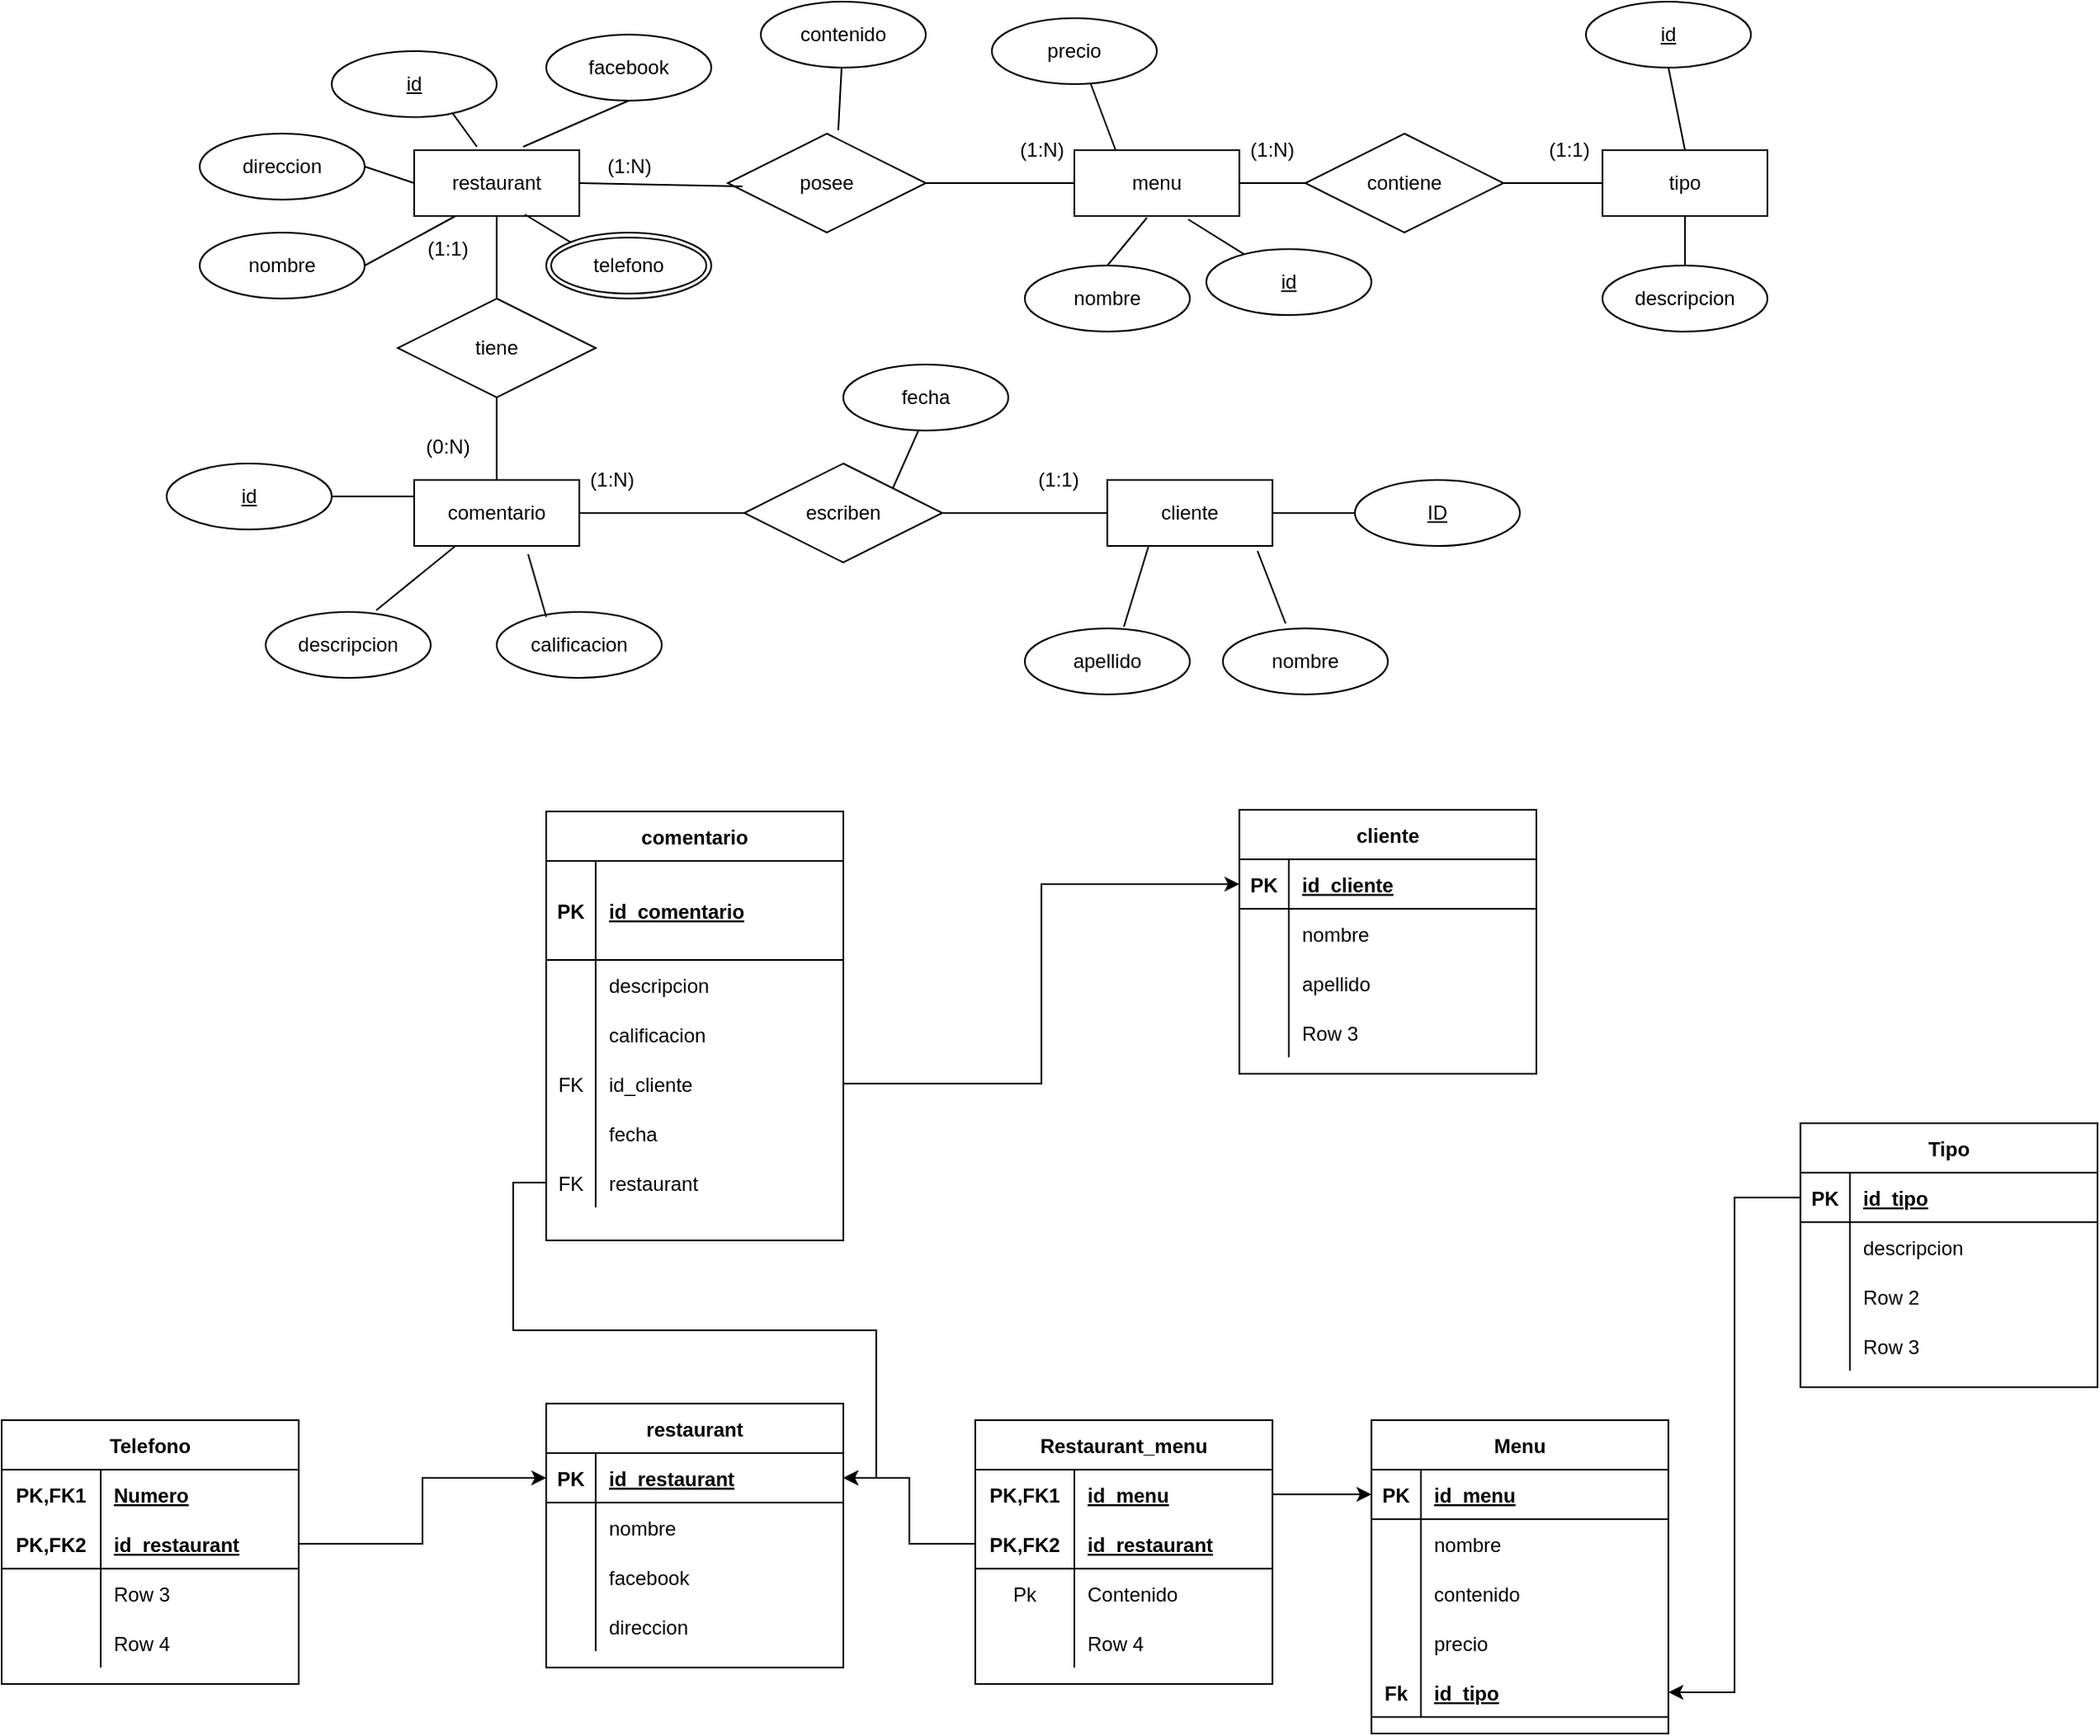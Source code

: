 <mxfile version="13.2.4" type="device"><diagram id="C5RBs43oDa-KdzZeNtuy" name="Page-1"><mxGraphModel dx="1092" dy="494" grid="1" gridSize="10" guides="1" tooltips="1" connect="1" arrows="1" fold="1" page="1" pageScale="1" pageWidth="827" pageHeight="1169" math="0" shadow="0"><root><mxCell id="WIyWlLk6GJQsqaUBKTNV-0"/><mxCell id="WIyWlLk6GJQsqaUBKTNV-1" parent="WIyWlLk6GJQsqaUBKTNV-0"/><mxCell id="v83bMIbq26oDXYPblQgU-22" value="restaurant" style="whiteSpace=wrap;html=1;align=center;" vertex="1" parent="WIyWlLk6GJQsqaUBKTNV-1"><mxGeometry x="260" y="130" width="100" height="40" as="geometry"/></mxCell><mxCell id="v83bMIbq26oDXYPblQgU-24" value="posee" style="shape=rhombus;perimeter=rhombusPerimeter;whiteSpace=wrap;html=1;align=center;" vertex="1" parent="WIyWlLk6GJQsqaUBKTNV-1"><mxGeometry x="450" y="120" width="120" height="60" as="geometry"/></mxCell><mxCell id="v83bMIbq26oDXYPblQgU-25" value="menu" style="whiteSpace=wrap;html=1;align=center;" vertex="1" parent="WIyWlLk6GJQsqaUBKTNV-1"><mxGeometry x="660" y="130" width="100" height="40" as="geometry"/></mxCell><mxCell id="v83bMIbq26oDXYPblQgU-26" value="" style="endArrow=none;html=1;rounded=0;exitX=1;exitY=0.5;exitDx=0;exitDy=0;entryX=0.075;entryY=0.533;entryDx=0;entryDy=0;entryPerimeter=0;" edge="1" parent="WIyWlLk6GJQsqaUBKTNV-1" source="v83bMIbq26oDXYPblQgU-22" target="v83bMIbq26oDXYPblQgU-24"><mxGeometry relative="1" as="geometry"><mxPoint x="330" y="260" as="sourcePoint"/><mxPoint x="490" y="260" as="targetPoint"/></mxGeometry></mxCell><mxCell id="v83bMIbq26oDXYPblQgU-27" value="" style="endArrow=none;html=1;entryX=0.5;entryY=1;entryDx=0;entryDy=0;" edge="1" parent="WIyWlLk6GJQsqaUBKTNV-1" target="v83bMIbq26oDXYPblQgU-22"><mxGeometry width="50" height="50" relative="1" as="geometry"><mxPoint x="310" y="220" as="sourcePoint"/><mxPoint x="440" y="230" as="targetPoint"/></mxGeometry></mxCell><mxCell id="v83bMIbq26oDXYPblQgU-29" value="tiene" style="shape=rhombus;perimeter=rhombusPerimeter;whiteSpace=wrap;html=1;align=center;" vertex="1" parent="WIyWlLk6GJQsqaUBKTNV-1"><mxGeometry x="250" y="220" width="120" height="60" as="geometry"/></mxCell><mxCell id="v83bMIbq26oDXYPblQgU-30" value="" style="endArrow=none;html=1;rounded=0;exitX=0.5;exitY=1;exitDx=0;exitDy=0;" edge="1" parent="WIyWlLk6GJQsqaUBKTNV-1" source="v83bMIbq26oDXYPblQgU-29" target="v83bMIbq26oDXYPblQgU-31"><mxGeometry relative="1" as="geometry"><mxPoint x="450" y="310" as="sourcePoint"/><mxPoint x="310" y="330" as="targetPoint"/></mxGeometry></mxCell><mxCell id="v83bMIbq26oDXYPblQgU-31" value="comentario" style="whiteSpace=wrap;html=1;align=center;" vertex="1" parent="WIyWlLk6GJQsqaUBKTNV-1"><mxGeometry x="260" y="330" width="100" height="40" as="geometry"/></mxCell><mxCell id="v83bMIbq26oDXYPblQgU-32" value="escriben" style="shape=rhombus;perimeter=rhombusPerimeter;whiteSpace=wrap;html=1;align=center;" vertex="1" parent="WIyWlLk6GJQsqaUBKTNV-1"><mxGeometry x="460" y="320" width="120" height="60" as="geometry"/></mxCell><mxCell id="v83bMIbq26oDXYPblQgU-33" value="cliente" style="whiteSpace=wrap;html=1;align=center;" vertex="1" parent="WIyWlLk6GJQsqaUBKTNV-1"><mxGeometry x="680" y="330" width="100" height="40" as="geometry"/></mxCell><mxCell id="v83bMIbq26oDXYPblQgU-34" value="" style="endArrow=none;html=1;rounded=0;exitX=1;exitY=0.5;exitDx=0;exitDy=0;entryX=0;entryY=0.5;entryDx=0;entryDy=0;" edge="1" parent="WIyWlLk6GJQsqaUBKTNV-1" source="v83bMIbq26oDXYPblQgU-31" target="v83bMIbq26oDXYPblQgU-32"><mxGeometry relative="1" as="geometry"><mxPoint x="450" y="310" as="sourcePoint"/><mxPoint x="610" y="310" as="targetPoint"/></mxGeometry></mxCell><mxCell id="v83bMIbq26oDXYPblQgU-35" value="" style="endArrow=none;html=1;rounded=0;entryX=0;entryY=0.5;entryDx=0;entryDy=0;" edge="1" parent="WIyWlLk6GJQsqaUBKTNV-1" source="v83bMIbq26oDXYPblQgU-32" target="v83bMIbq26oDXYPblQgU-33"><mxGeometry relative="1" as="geometry"><mxPoint x="450" y="310" as="sourcePoint"/><mxPoint x="610" y="310" as="targetPoint"/></mxGeometry></mxCell><mxCell id="v83bMIbq26oDXYPblQgU-36" value="" style="endArrow=none;html=1;rounded=0;exitX=1;exitY=0.5;exitDx=0;exitDy=0;entryX=0;entryY=0.5;entryDx=0;entryDy=0;" edge="1" parent="WIyWlLk6GJQsqaUBKTNV-1" source="v83bMIbq26oDXYPblQgU-24" target="v83bMIbq26oDXYPblQgU-25"><mxGeometry relative="1" as="geometry"><mxPoint x="450" y="310" as="sourcePoint"/><mxPoint x="610" y="310" as="targetPoint"/></mxGeometry></mxCell><mxCell id="v83bMIbq26oDXYPblQgU-37" value="nombre" style="ellipse;whiteSpace=wrap;html=1;align=center;" vertex="1" parent="WIyWlLk6GJQsqaUBKTNV-1"><mxGeometry x="750" y="420" width="100" height="40" as="geometry"/></mxCell><mxCell id="v83bMIbq26oDXYPblQgU-38" value="apellido" style="ellipse;whiteSpace=wrap;html=1;align=center;" vertex="1" parent="WIyWlLk6GJQsqaUBKTNV-1"><mxGeometry x="630" y="420" width="100" height="40" as="geometry"/></mxCell><mxCell id="v83bMIbq26oDXYPblQgU-39" value="" style="endArrow=none;html=1;rounded=0;entryX=0.25;entryY=1;entryDx=0;entryDy=0;exitX=0.6;exitY=-0.025;exitDx=0;exitDy=0;exitPerimeter=0;" edge="1" parent="WIyWlLk6GJQsqaUBKTNV-1" source="v83bMIbq26oDXYPblQgU-38" target="v83bMIbq26oDXYPblQgU-33"><mxGeometry relative="1" as="geometry"><mxPoint x="450" y="310" as="sourcePoint"/><mxPoint x="610" y="310" as="targetPoint"/></mxGeometry></mxCell><mxCell id="v83bMIbq26oDXYPblQgU-40" value="" style="endArrow=none;html=1;rounded=0;entryX=0.38;entryY=-0.075;entryDx=0;entryDy=0;entryPerimeter=0;exitX=0.91;exitY=1.075;exitDx=0;exitDy=0;exitPerimeter=0;" edge="1" parent="WIyWlLk6GJQsqaUBKTNV-1" source="v83bMIbq26oDXYPblQgU-33" target="v83bMIbq26oDXYPblQgU-37"><mxGeometry relative="1" as="geometry"><mxPoint x="450" y="310" as="sourcePoint"/><mxPoint x="610" y="310" as="targetPoint"/></mxGeometry></mxCell><mxCell id="v83bMIbq26oDXYPblQgU-41" value="descripcion" style="ellipse;whiteSpace=wrap;html=1;align=center;" vertex="1" parent="WIyWlLk6GJQsqaUBKTNV-1"><mxGeometry x="170" y="410" width="100" height="40" as="geometry"/></mxCell><mxCell id="v83bMIbq26oDXYPblQgU-42" value="calificacion" style="ellipse;whiteSpace=wrap;html=1;align=center;" vertex="1" parent="WIyWlLk6GJQsqaUBKTNV-1"><mxGeometry x="310" y="410" width="100" height="40" as="geometry"/></mxCell><mxCell id="v83bMIbq26oDXYPblQgU-43" value="" style="endArrow=none;html=1;rounded=0;exitX=0.67;exitY=-0.025;exitDx=0;exitDy=0;exitPerimeter=0;entryX=0.25;entryY=1;entryDx=0;entryDy=0;" edge="1" parent="WIyWlLk6GJQsqaUBKTNV-1" source="v83bMIbq26oDXYPblQgU-41" target="v83bMIbq26oDXYPblQgU-31"><mxGeometry relative="1" as="geometry"><mxPoint x="450" y="310" as="sourcePoint"/><mxPoint x="610" y="310" as="targetPoint"/></mxGeometry></mxCell><mxCell id="v83bMIbq26oDXYPblQgU-44" value="" style="endArrow=none;html=1;rounded=0;exitX=1;exitY=0;exitDx=0;exitDy=0;" edge="1" parent="WIyWlLk6GJQsqaUBKTNV-1" source="v83bMIbq26oDXYPblQgU-32"><mxGeometry relative="1" as="geometry"><mxPoint x="450" y="310" as="sourcePoint"/><mxPoint x="570" y="290" as="targetPoint"/></mxGeometry></mxCell><mxCell id="v83bMIbq26oDXYPblQgU-46" value="fecha" style="ellipse;whiteSpace=wrap;html=1;align=center;" vertex="1" parent="WIyWlLk6GJQsqaUBKTNV-1"><mxGeometry x="520" y="260" width="100" height="40" as="geometry"/></mxCell><mxCell id="v83bMIbq26oDXYPblQgU-47" value="" style="endArrow=none;html=1;rounded=0;entryX=0.3;entryY=0.075;entryDx=0;entryDy=0;entryPerimeter=0;" edge="1" parent="WIyWlLk6GJQsqaUBKTNV-1" target="v83bMIbq26oDXYPblQgU-42"><mxGeometry relative="1" as="geometry"><mxPoint x="329" y="375" as="sourcePoint"/><mxPoint x="610" y="310" as="targetPoint"/></mxGeometry></mxCell><mxCell id="v83bMIbq26oDXYPblQgU-48" value="" style="endArrow=none;html=1;rounded=0;" edge="1" parent="WIyWlLk6GJQsqaUBKTNV-1" target="v83bMIbq26oDXYPblQgU-49"><mxGeometry relative="1" as="geometry"><mxPoint x="200" y="140" as="sourcePoint"/><mxPoint x="260" y="150" as="targetPoint"/></mxGeometry></mxCell><mxCell id="v83bMIbq26oDXYPblQgU-49" value="direccion" style="ellipse;whiteSpace=wrap;html=1;align=center;" vertex="1" parent="WIyWlLk6GJQsqaUBKTNV-1"><mxGeometry x="130" y="120" width="100" height="40" as="geometry"/></mxCell><mxCell id="v83bMIbq26oDXYPblQgU-50" value="nombre" style="ellipse;whiteSpace=wrap;html=1;align=center;" vertex="1" parent="WIyWlLk6GJQsqaUBKTNV-1"><mxGeometry x="130" y="180" width="100" height="40" as="geometry"/></mxCell><mxCell id="v83bMIbq26oDXYPblQgU-51" value="facebook" style="ellipse;whiteSpace=wrap;html=1;align=center;" vertex="1" parent="WIyWlLk6GJQsqaUBKTNV-1"><mxGeometry x="340" y="60" width="100" height="40" as="geometry"/></mxCell><mxCell id="v83bMIbq26oDXYPblQgU-52" value="" style="endArrow=none;html=1;rounded=0;exitX=1;exitY=0.5;exitDx=0;exitDy=0;" edge="1" parent="WIyWlLk6GJQsqaUBKTNV-1" source="v83bMIbq26oDXYPblQgU-49"><mxGeometry relative="1" as="geometry"><mxPoint x="450" y="310" as="sourcePoint"/><mxPoint x="260" y="150" as="targetPoint"/></mxGeometry></mxCell><mxCell id="v83bMIbq26oDXYPblQgU-53" value="" style="endArrow=none;html=1;exitX=1;exitY=0.5;exitDx=0;exitDy=0;entryX=0.25;entryY=1;entryDx=0;entryDy=0;" edge="1" parent="WIyWlLk6GJQsqaUBKTNV-1" source="v83bMIbq26oDXYPblQgU-50" target="v83bMIbq26oDXYPblQgU-22"><mxGeometry width="50" height="50" relative="1" as="geometry"><mxPoint x="500" y="340" as="sourcePoint"/><mxPoint x="550" y="290" as="targetPoint"/></mxGeometry></mxCell><mxCell id="v83bMIbq26oDXYPblQgU-54" value="" style="endArrow=none;html=1;rounded=0;exitX=0.5;exitY=1;exitDx=0;exitDy=0;entryX=0.66;entryY=-0.05;entryDx=0;entryDy=0;entryPerimeter=0;" edge="1" parent="WIyWlLk6GJQsqaUBKTNV-1" source="v83bMIbq26oDXYPblQgU-51" target="v83bMIbq26oDXYPblQgU-22"><mxGeometry relative="1" as="geometry"><mxPoint x="450" y="310" as="sourcePoint"/><mxPoint x="610" y="310" as="targetPoint"/></mxGeometry></mxCell><mxCell id="v83bMIbq26oDXYPblQgU-55" value="id" style="ellipse;whiteSpace=wrap;html=1;align=center;fontStyle=4;" vertex="1" parent="WIyWlLk6GJQsqaUBKTNV-1"><mxGeometry x="210" y="70" width="100" height="40" as="geometry"/></mxCell><mxCell id="v83bMIbq26oDXYPblQgU-56" value="" style="endArrow=none;html=1;rounded=0;exitX=0.73;exitY=0.933;exitDx=0;exitDy=0;exitPerimeter=0;entryX=0.38;entryY=-0.05;entryDx=0;entryDy=0;entryPerimeter=0;" edge="1" parent="WIyWlLk6GJQsqaUBKTNV-1" source="v83bMIbq26oDXYPblQgU-55" target="v83bMIbq26oDXYPblQgU-22"><mxGeometry relative="1" as="geometry"><mxPoint x="620" y="260" as="sourcePoint"/><mxPoint x="780" y="260" as="targetPoint"/></mxGeometry></mxCell><mxCell id="v83bMIbq26oDXYPblQgU-57" value="telefono" style="ellipse;shape=doubleEllipse;margin=3;whiteSpace=wrap;html=1;align=center;" vertex="1" parent="WIyWlLk6GJQsqaUBKTNV-1"><mxGeometry x="340" y="180" width="100" height="40" as="geometry"/></mxCell><mxCell id="v83bMIbq26oDXYPblQgU-58" value="" style="endArrow=none;html=1;rounded=0;exitX=0.67;exitY=0.975;exitDx=0;exitDy=0;exitPerimeter=0;entryX=0;entryY=0;entryDx=0;entryDy=0;" edge="1" parent="WIyWlLk6GJQsqaUBKTNV-1" source="v83bMIbq26oDXYPblQgU-22" target="v83bMIbq26oDXYPblQgU-57"><mxGeometry relative="1" as="geometry"><mxPoint x="620" y="260" as="sourcePoint"/><mxPoint x="780" y="260" as="targetPoint"/></mxGeometry></mxCell><mxCell id="v83bMIbq26oDXYPblQgU-59" value="" style="endArrow=none;html=1;entryX=0.44;entryY=1.025;entryDx=0;entryDy=0;entryPerimeter=0;" edge="1" parent="WIyWlLk6GJQsqaUBKTNV-1" target="v83bMIbq26oDXYPblQgU-25"><mxGeometry width="50" height="50" relative="1" as="geometry"><mxPoint x="680" y="200" as="sourcePoint"/><mxPoint x="730" y="240" as="targetPoint"/></mxGeometry></mxCell><mxCell id="v83bMIbq26oDXYPblQgU-60" value="tipo" style="whiteSpace=wrap;html=1;align=center;" vertex="1" parent="WIyWlLk6GJQsqaUBKTNV-1"><mxGeometry x="980" y="130" width="100" height="40" as="geometry"/></mxCell><mxCell id="v83bMIbq26oDXYPblQgU-61" value="" style="endArrow=none;html=1;rounded=0;exitX=1;exitY=0.5;exitDx=0;exitDy=0;" edge="1" parent="WIyWlLk6GJQsqaUBKTNV-1" source="v83bMIbq26oDXYPblQgU-25" target="v83bMIbq26oDXYPblQgU-62"><mxGeometry relative="1" as="geometry"><mxPoint x="590" y="230" as="sourcePoint"/><mxPoint x="830" y="150" as="targetPoint"/></mxGeometry></mxCell><mxCell id="v83bMIbq26oDXYPblQgU-62" value="contiene" style="shape=rhombus;perimeter=rhombusPerimeter;whiteSpace=wrap;html=1;align=center;" vertex="1" parent="WIyWlLk6GJQsqaUBKTNV-1"><mxGeometry x="800" y="120" width="120" height="60" as="geometry"/></mxCell><mxCell id="v83bMIbq26oDXYPblQgU-63" value="" style="endArrow=none;html=1;rounded=0;exitX=1;exitY=0.5;exitDx=0;exitDy=0;entryX=0;entryY=0.5;entryDx=0;entryDy=0;" edge="1" parent="WIyWlLk6GJQsqaUBKTNV-1" source="v83bMIbq26oDXYPblQgU-62" target="v83bMIbq26oDXYPblQgU-60"><mxGeometry relative="1" as="geometry"><mxPoint x="590" y="230" as="sourcePoint"/><mxPoint x="750" y="230" as="targetPoint"/></mxGeometry></mxCell><mxCell id="v83bMIbq26oDXYPblQgU-64" value="nombre" style="ellipse;whiteSpace=wrap;html=1;align=center;" vertex="1" parent="WIyWlLk6GJQsqaUBKTNV-1"><mxGeometry x="630" y="200" width="100" height="40" as="geometry"/></mxCell><mxCell id="v83bMIbq26oDXYPblQgU-65" value="" style="endArrow=none;html=1;rounded=0;entryX=0.25;entryY=0;entryDx=0;entryDy=0;" edge="1" parent="WIyWlLk6GJQsqaUBKTNV-1" target="v83bMIbq26oDXYPblQgU-25"><mxGeometry relative="1" as="geometry"><mxPoint x="670" y="90" as="sourcePoint"/><mxPoint x="750" y="230" as="targetPoint"/></mxGeometry></mxCell><mxCell id="v83bMIbq26oDXYPblQgU-66" value="precio" style="ellipse;whiteSpace=wrap;html=1;align=center;" vertex="1" parent="WIyWlLk6GJQsqaUBKTNV-1"><mxGeometry x="610" y="50" width="100" height="40" as="geometry"/></mxCell><mxCell id="v83bMIbq26oDXYPblQgU-67" value="" style="endArrow=none;html=1;rounded=0;exitX=0.69;exitY=1.05;exitDx=0;exitDy=0;exitPerimeter=0;" edge="1" parent="WIyWlLk6GJQsqaUBKTNV-1" source="v83bMIbq26oDXYPblQgU-25" target="v83bMIbq26oDXYPblQgU-68"><mxGeometry relative="1" as="geometry"><mxPoint x="590" y="230" as="sourcePoint"/><mxPoint x="770" y="210" as="targetPoint"/></mxGeometry></mxCell><mxCell id="v83bMIbq26oDXYPblQgU-68" value="id" style="ellipse;whiteSpace=wrap;html=1;align=center;fontStyle=4;" vertex="1" parent="WIyWlLk6GJQsqaUBKTNV-1"><mxGeometry x="740" y="190" width="100" height="40" as="geometry"/></mxCell><mxCell id="v83bMIbq26oDXYPblQgU-69" value="descripcion" style="ellipse;whiteSpace=wrap;html=1;align=center;" vertex="1" parent="WIyWlLk6GJQsqaUBKTNV-1"><mxGeometry x="980" y="200" width="100" height="40" as="geometry"/></mxCell><mxCell id="v83bMIbq26oDXYPblQgU-70" value="id" style="ellipse;whiteSpace=wrap;html=1;align=center;fontStyle=4;" vertex="1" parent="WIyWlLk6GJQsqaUBKTNV-1"><mxGeometry x="970" y="40" width="100" height="40" as="geometry"/></mxCell><mxCell id="v83bMIbq26oDXYPblQgU-71" value="" style="endArrow=none;html=1;entryX=0.5;entryY=1;entryDx=0;entryDy=0;exitX=0.5;exitY=0;exitDx=0;exitDy=0;" edge="1" parent="WIyWlLk6GJQsqaUBKTNV-1" source="v83bMIbq26oDXYPblQgU-60" target="v83bMIbq26oDXYPblQgU-70"><mxGeometry width="50" height="50" relative="1" as="geometry"><mxPoint x="640" y="260" as="sourcePoint"/><mxPoint x="690" y="210" as="targetPoint"/></mxGeometry></mxCell><mxCell id="v83bMIbq26oDXYPblQgU-72" value="" style="endArrow=none;html=1;entryX=0.5;entryY=1;entryDx=0;entryDy=0;exitX=0.5;exitY=0;exitDx=0;exitDy=0;" edge="1" parent="WIyWlLk6GJQsqaUBKTNV-1" source="v83bMIbq26oDXYPblQgU-69" target="v83bMIbq26oDXYPblQgU-60"><mxGeometry width="50" height="50" relative="1" as="geometry"><mxPoint x="640" y="260" as="sourcePoint"/><mxPoint x="690" y="210" as="targetPoint"/></mxGeometry></mxCell><mxCell id="v83bMIbq26oDXYPblQgU-73" value="" style="endArrow=none;html=1;rounded=0;exitX=0.558;exitY=-0.033;exitDx=0;exitDy=0;exitPerimeter=0;" edge="1" parent="WIyWlLk6GJQsqaUBKTNV-1" source="v83bMIbq26oDXYPblQgU-24" target="v83bMIbq26oDXYPblQgU-74"><mxGeometry relative="1" as="geometry"><mxPoint x="590" y="230" as="sourcePoint"/><mxPoint x="760" y="80" as="targetPoint"/></mxGeometry></mxCell><mxCell id="v83bMIbq26oDXYPblQgU-74" value="contenido" style="ellipse;whiteSpace=wrap;html=1;align=center;" vertex="1" parent="WIyWlLk6GJQsqaUBKTNV-1"><mxGeometry x="470" y="40" width="100" height="40" as="geometry"/></mxCell><mxCell id="v83bMIbq26oDXYPblQgU-76" value="(1:N)" style="text;html=1;strokeColor=none;fillColor=none;align=center;verticalAlign=middle;whiteSpace=wrap;rounded=0;" vertex="1" parent="WIyWlLk6GJQsqaUBKTNV-1"><mxGeometry x="360" y="320" width="40" height="20" as="geometry"/></mxCell><mxCell id="v83bMIbq26oDXYPblQgU-77" value="(1:1)" style="text;html=1;align=center;verticalAlign=middle;resizable=0;points=[];autosize=1;" vertex="1" parent="WIyWlLk6GJQsqaUBKTNV-1"><mxGeometry x="630" y="320" width="40" height="20" as="geometry"/></mxCell><mxCell id="v83bMIbq26oDXYPblQgU-79" value="(0:N)" style="text;html=1;align=center;verticalAlign=middle;resizable=0;points=[];autosize=1;" vertex="1" parent="WIyWlLk6GJQsqaUBKTNV-1"><mxGeometry x="260" y="300" width="40" height="20" as="geometry"/></mxCell><mxCell id="v83bMIbq26oDXYPblQgU-80" value="(1:1)" style="text;html=1;align=center;verticalAlign=middle;resizable=0;points=[];autosize=1;" vertex="1" parent="WIyWlLk6GJQsqaUBKTNV-1"><mxGeometry x="260" y="180" width="40" height="20" as="geometry"/></mxCell><mxCell id="v83bMIbq26oDXYPblQgU-81" value="(1:N)" style="text;html=1;align=center;verticalAlign=middle;resizable=0;points=[];autosize=1;" vertex="1" parent="WIyWlLk6GJQsqaUBKTNV-1"><mxGeometry x="620" y="120" width="40" height="20" as="geometry"/></mxCell><mxCell id="v83bMIbq26oDXYPblQgU-82" value="(1:N)" style="text;html=1;align=center;verticalAlign=middle;resizable=0;points=[];autosize=1;" vertex="1" parent="WIyWlLk6GJQsqaUBKTNV-1"><mxGeometry x="370" y="130" width="40" height="20" as="geometry"/></mxCell><mxCell id="v83bMIbq26oDXYPblQgU-83" value="(1:1)" style="text;html=1;strokeColor=none;fillColor=none;align=center;verticalAlign=middle;whiteSpace=wrap;rounded=0;" vertex="1" parent="WIyWlLk6GJQsqaUBKTNV-1"><mxGeometry x="940" y="120" width="40" height="20" as="geometry"/></mxCell><mxCell id="v83bMIbq26oDXYPblQgU-84" value="(1:N)" style="text;html=1;strokeColor=none;fillColor=none;align=center;verticalAlign=middle;whiteSpace=wrap;rounded=0;" vertex="1" parent="WIyWlLk6GJQsqaUBKTNV-1"><mxGeometry x="760" y="120" width="40" height="20" as="geometry"/></mxCell><mxCell id="v83bMIbq26oDXYPblQgU-85" value="cliente" style="shape=table;startSize=30;container=1;collapsible=1;childLayout=tableLayout;fixedRows=1;rowLines=0;fontStyle=1;align=center;resizeLast=1;" vertex="1" parent="WIyWlLk6GJQsqaUBKTNV-1"><mxGeometry x="760" y="530" width="180" height="160" as="geometry"/></mxCell><mxCell id="v83bMIbq26oDXYPblQgU-86" value="" style="shape=partialRectangle;collapsible=0;dropTarget=0;pointerEvents=0;fillColor=none;top=0;left=0;bottom=1;right=0;points=[[0,0.5],[1,0.5]];portConstraint=eastwest;" vertex="1" parent="v83bMIbq26oDXYPblQgU-85"><mxGeometry y="30" width="180" height="30" as="geometry"/></mxCell><mxCell id="v83bMIbq26oDXYPblQgU-87" value="PK" style="shape=partialRectangle;connectable=0;fillColor=none;top=0;left=0;bottom=0;right=0;fontStyle=1;overflow=hidden;" vertex="1" parent="v83bMIbq26oDXYPblQgU-86"><mxGeometry width="30" height="30" as="geometry"/></mxCell><mxCell id="v83bMIbq26oDXYPblQgU-88" value="id_cliente" style="shape=partialRectangle;connectable=0;fillColor=none;top=0;left=0;bottom=0;right=0;align=left;spacingLeft=6;fontStyle=5;overflow=hidden;" vertex="1" parent="v83bMIbq26oDXYPblQgU-86"><mxGeometry x="30" width="150" height="30" as="geometry"/></mxCell><mxCell id="v83bMIbq26oDXYPblQgU-89" value="" style="shape=partialRectangle;collapsible=0;dropTarget=0;pointerEvents=0;fillColor=none;top=0;left=0;bottom=0;right=0;points=[[0,0.5],[1,0.5]];portConstraint=eastwest;" vertex="1" parent="v83bMIbq26oDXYPblQgU-85"><mxGeometry y="60" width="180" height="30" as="geometry"/></mxCell><mxCell id="v83bMIbq26oDXYPblQgU-90" value="" style="shape=partialRectangle;connectable=0;fillColor=none;top=0;left=0;bottom=0;right=0;editable=1;overflow=hidden;" vertex="1" parent="v83bMIbq26oDXYPblQgU-89"><mxGeometry width="30" height="30" as="geometry"/></mxCell><mxCell id="v83bMIbq26oDXYPblQgU-91" value="nombre" style="shape=partialRectangle;connectable=0;fillColor=none;top=0;left=0;bottom=0;right=0;align=left;spacingLeft=6;overflow=hidden;" vertex="1" parent="v83bMIbq26oDXYPblQgU-89"><mxGeometry x="30" width="150" height="30" as="geometry"/></mxCell><mxCell id="v83bMIbq26oDXYPblQgU-92" value="" style="shape=partialRectangle;collapsible=0;dropTarget=0;pointerEvents=0;fillColor=none;top=0;left=0;bottom=0;right=0;points=[[0,0.5],[1,0.5]];portConstraint=eastwest;" vertex="1" parent="v83bMIbq26oDXYPblQgU-85"><mxGeometry y="90" width="180" height="30" as="geometry"/></mxCell><mxCell id="v83bMIbq26oDXYPblQgU-93" value="" style="shape=partialRectangle;connectable=0;fillColor=none;top=0;left=0;bottom=0;right=0;editable=1;overflow=hidden;" vertex="1" parent="v83bMIbq26oDXYPblQgU-92"><mxGeometry width="30" height="30" as="geometry"/></mxCell><mxCell id="v83bMIbq26oDXYPblQgU-94" value="apellido" style="shape=partialRectangle;connectable=0;fillColor=none;top=0;left=0;bottom=0;right=0;align=left;spacingLeft=6;overflow=hidden;" vertex="1" parent="v83bMIbq26oDXYPblQgU-92"><mxGeometry x="30" width="150" height="30" as="geometry"/></mxCell><mxCell id="v83bMIbq26oDXYPblQgU-95" value="" style="shape=partialRectangle;collapsible=0;dropTarget=0;pointerEvents=0;fillColor=none;top=0;left=0;bottom=0;right=0;points=[[0,0.5],[1,0.5]];portConstraint=eastwest;" vertex="1" parent="v83bMIbq26oDXYPblQgU-85"><mxGeometry y="120" width="180" height="30" as="geometry"/></mxCell><mxCell id="v83bMIbq26oDXYPblQgU-96" value="" style="shape=partialRectangle;connectable=0;fillColor=none;top=0;left=0;bottom=0;right=0;editable=1;overflow=hidden;" vertex="1" parent="v83bMIbq26oDXYPblQgU-95"><mxGeometry width="30" height="30" as="geometry"/></mxCell><mxCell id="v83bMIbq26oDXYPblQgU-97" value="Row 3" style="shape=partialRectangle;connectable=0;fillColor=none;top=0;left=0;bottom=0;right=0;align=left;spacingLeft=6;overflow=hidden;" vertex="1" parent="v83bMIbq26oDXYPblQgU-95"><mxGeometry x="30" width="150" height="30" as="geometry"/></mxCell><mxCell id="v83bMIbq26oDXYPblQgU-98" value="" style="endArrow=none;html=1;rounded=0;exitX=1;exitY=0.5;exitDx=0;exitDy=0;" edge="1" parent="WIyWlLk6GJQsqaUBKTNV-1" source="v83bMIbq26oDXYPblQgU-33" target="v83bMIbq26oDXYPblQgU-99"><mxGeometry relative="1" as="geometry"><mxPoint x="580" y="550" as="sourcePoint"/><mxPoint x="820" y="350" as="targetPoint"/></mxGeometry></mxCell><mxCell id="v83bMIbq26oDXYPblQgU-99" value="ID" style="ellipse;whiteSpace=wrap;html=1;align=center;fontStyle=4;" vertex="1" parent="WIyWlLk6GJQsqaUBKTNV-1"><mxGeometry x="830" y="330" width="100" height="40" as="geometry"/></mxCell><mxCell id="v83bMIbq26oDXYPblQgU-113" value="comentario" style="shape=table;startSize=30;container=1;collapsible=1;childLayout=tableLayout;fixedRows=1;rowLines=0;fontStyle=1;align=center;resizeLast=1;" vertex="1" parent="WIyWlLk6GJQsqaUBKTNV-1"><mxGeometry x="340" y="531" width="180" height="260" as="geometry"/></mxCell><mxCell id="v83bMIbq26oDXYPblQgU-114" value="" style="shape=partialRectangle;collapsible=0;dropTarget=0;pointerEvents=0;fillColor=none;top=0;left=0;bottom=1;right=0;points=[[0,0.5],[1,0.5]];portConstraint=eastwest;" vertex="1" parent="v83bMIbq26oDXYPblQgU-113"><mxGeometry y="30" width="180" height="60" as="geometry"/></mxCell><mxCell id="v83bMIbq26oDXYPblQgU-115" value="PK" style="shape=partialRectangle;connectable=0;fillColor=none;top=0;left=0;bottom=0;right=0;fontStyle=1;overflow=hidden;" vertex="1" parent="v83bMIbq26oDXYPblQgU-114"><mxGeometry width="30" height="60" as="geometry"/></mxCell><mxCell id="v83bMIbq26oDXYPblQgU-116" value="id_comentario" style="shape=partialRectangle;connectable=0;fillColor=none;top=0;left=0;bottom=0;right=0;align=left;spacingLeft=6;fontStyle=5;overflow=hidden;" vertex="1" parent="v83bMIbq26oDXYPblQgU-114"><mxGeometry x="30" width="150" height="60" as="geometry"/></mxCell><mxCell id="v83bMIbq26oDXYPblQgU-117" value="" style="shape=partialRectangle;collapsible=0;dropTarget=0;pointerEvents=0;fillColor=none;top=0;left=0;bottom=0;right=0;points=[[0,0.5],[1,0.5]];portConstraint=eastwest;" vertex="1" parent="v83bMIbq26oDXYPblQgU-113"><mxGeometry y="90" width="180" height="30" as="geometry"/></mxCell><mxCell id="v83bMIbq26oDXYPblQgU-118" value="" style="shape=partialRectangle;connectable=0;fillColor=none;top=0;left=0;bottom=0;right=0;editable=1;overflow=hidden;" vertex="1" parent="v83bMIbq26oDXYPblQgU-117"><mxGeometry width="30" height="30" as="geometry"/></mxCell><mxCell id="v83bMIbq26oDXYPblQgU-119" value="descripcion" style="shape=partialRectangle;connectable=0;fillColor=none;top=0;left=0;bottom=0;right=0;align=left;spacingLeft=6;overflow=hidden;" vertex="1" parent="v83bMIbq26oDXYPblQgU-117"><mxGeometry x="30" width="150" height="30" as="geometry"/></mxCell><mxCell id="v83bMIbq26oDXYPblQgU-120" value="" style="shape=partialRectangle;collapsible=0;dropTarget=0;pointerEvents=0;fillColor=none;top=0;left=0;bottom=0;right=0;points=[[0,0.5],[1,0.5]];portConstraint=eastwest;" vertex="1" parent="v83bMIbq26oDXYPblQgU-113"><mxGeometry y="120" width="180" height="30" as="geometry"/></mxCell><mxCell id="v83bMIbq26oDXYPblQgU-121" value="" style="shape=partialRectangle;connectable=0;fillColor=none;top=0;left=0;bottom=0;right=0;editable=1;overflow=hidden;" vertex="1" parent="v83bMIbq26oDXYPblQgU-120"><mxGeometry width="30" height="30" as="geometry"/></mxCell><mxCell id="v83bMIbq26oDXYPblQgU-122" value="calificacion" style="shape=partialRectangle;connectable=0;fillColor=none;top=0;left=0;bottom=0;right=0;align=left;spacingLeft=6;overflow=hidden;" vertex="1" parent="v83bMIbq26oDXYPblQgU-120"><mxGeometry x="30" width="150" height="30" as="geometry"/></mxCell><mxCell id="v83bMIbq26oDXYPblQgU-123" value="" style="shape=partialRectangle;collapsible=0;dropTarget=0;pointerEvents=0;fillColor=none;top=0;left=0;bottom=0;right=0;points=[[0,0.5],[1,0.5]];portConstraint=eastwest;" vertex="1" parent="v83bMIbq26oDXYPblQgU-113"><mxGeometry y="150" width="180" height="30" as="geometry"/></mxCell><mxCell id="v83bMIbq26oDXYPblQgU-124" value="FK" style="shape=partialRectangle;connectable=0;fillColor=none;top=0;left=0;bottom=0;right=0;editable=1;overflow=hidden;" vertex="1" parent="v83bMIbq26oDXYPblQgU-123"><mxGeometry width="30" height="30" as="geometry"/></mxCell><mxCell id="v83bMIbq26oDXYPblQgU-125" value="id_cliente" style="shape=partialRectangle;connectable=0;fillColor=none;top=0;left=0;bottom=0;right=0;align=left;spacingLeft=6;overflow=hidden;" vertex="1" parent="v83bMIbq26oDXYPblQgU-123"><mxGeometry x="30" width="150" height="30" as="geometry"/></mxCell><mxCell id="v83bMIbq26oDXYPblQgU-145" value="" style="shape=partialRectangle;collapsible=0;dropTarget=0;pointerEvents=0;fillColor=none;top=0;left=0;bottom=0;right=0;points=[[0,0.5],[1,0.5]];portConstraint=eastwest;" vertex="1" parent="v83bMIbq26oDXYPblQgU-113"><mxGeometry y="180" width="180" height="30" as="geometry"/></mxCell><mxCell id="v83bMIbq26oDXYPblQgU-146" value="" style="shape=partialRectangle;connectable=0;fillColor=none;top=0;left=0;bottom=0;right=0;editable=1;overflow=hidden;" vertex="1" parent="v83bMIbq26oDXYPblQgU-145"><mxGeometry width="30" height="30" as="geometry"/></mxCell><mxCell id="v83bMIbq26oDXYPblQgU-147" value="fecha" style="shape=partialRectangle;connectable=0;fillColor=none;top=0;left=0;bottom=0;right=0;align=left;spacingLeft=6;overflow=hidden;" vertex="1" parent="v83bMIbq26oDXYPblQgU-145"><mxGeometry x="30" width="150" height="30" as="geometry"/></mxCell><mxCell id="v83bMIbq26oDXYPblQgU-183" value="" style="shape=partialRectangle;collapsible=0;dropTarget=0;pointerEvents=0;fillColor=none;top=0;left=0;bottom=0;right=0;points=[[0,0.5],[1,0.5]];portConstraint=eastwest;" vertex="1" parent="v83bMIbq26oDXYPblQgU-113"><mxGeometry y="210" width="180" height="30" as="geometry"/></mxCell><mxCell id="v83bMIbq26oDXYPblQgU-184" value="FK" style="shape=partialRectangle;connectable=0;fillColor=none;top=0;left=0;bottom=0;right=0;editable=1;overflow=hidden;" vertex="1" parent="v83bMIbq26oDXYPblQgU-183"><mxGeometry width="30" height="30" as="geometry"/></mxCell><mxCell id="v83bMIbq26oDXYPblQgU-185" value="restaurant" style="shape=partialRectangle;connectable=0;fillColor=none;top=0;left=0;bottom=0;right=0;align=left;spacingLeft=6;overflow=hidden;" vertex="1" parent="v83bMIbq26oDXYPblQgU-183"><mxGeometry x="30" width="150" height="30" as="geometry"/></mxCell><mxCell id="v83bMIbq26oDXYPblQgU-127" value="id" style="ellipse;whiteSpace=wrap;html=1;align=center;fontStyle=4;" vertex="1" parent="WIyWlLk6GJQsqaUBKTNV-1"><mxGeometry x="110" y="320" width="100" height="40" as="geometry"/></mxCell><mxCell id="v83bMIbq26oDXYPblQgU-128" value="" style="endArrow=none;html=1;rounded=0;exitX=1;exitY=0.5;exitDx=0;exitDy=0;entryX=0;entryY=0.25;entryDx=0;entryDy=0;" edge="1" parent="WIyWlLk6GJQsqaUBKTNV-1" source="v83bMIbq26oDXYPblQgU-127" target="v83bMIbq26oDXYPblQgU-31"><mxGeometry relative="1" as="geometry"><mxPoint x="580" y="490" as="sourcePoint"/><mxPoint x="740" y="490" as="targetPoint"/></mxGeometry></mxCell><mxCell id="v83bMIbq26oDXYPblQgU-150" style="edgeStyle=orthogonalEdgeStyle;rounded=0;orthogonalLoop=1;jettySize=auto;html=1;" edge="1" parent="WIyWlLk6GJQsqaUBKTNV-1" source="v83bMIbq26oDXYPblQgU-123" target="v83bMIbq26oDXYPblQgU-86"><mxGeometry relative="1" as="geometry"/></mxCell><mxCell id="v83bMIbq26oDXYPblQgU-151" value="restaurant" style="shape=table;startSize=30;container=1;collapsible=1;childLayout=tableLayout;fixedRows=1;rowLines=0;fontStyle=1;align=center;resizeLast=1;" vertex="1" parent="WIyWlLk6GJQsqaUBKTNV-1"><mxGeometry x="340" y="890" width="180" height="160" as="geometry"/></mxCell><mxCell id="v83bMIbq26oDXYPblQgU-152" value="" style="shape=partialRectangle;collapsible=0;dropTarget=0;pointerEvents=0;fillColor=none;top=0;left=0;bottom=1;right=0;points=[[0,0.5],[1,0.5]];portConstraint=eastwest;" vertex="1" parent="v83bMIbq26oDXYPblQgU-151"><mxGeometry y="30" width="180" height="30" as="geometry"/></mxCell><mxCell id="v83bMIbq26oDXYPblQgU-153" value="PK" style="shape=partialRectangle;connectable=0;fillColor=none;top=0;left=0;bottom=0;right=0;fontStyle=1;overflow=hidden;" vertex="1" parent="v83bMIbq26oDXYPblQgU-152"><mxGeometry width="30" height="30" as="geometry"/></mxCell><mxCell id="v83bMIbq26oDXYPblQgU-154" value="id_restaurant" style="shape=partialRectangle;connectable=0;fillColor=none;top=0;left=0;bottom=0;right=0;align=left;spacingLeft=6;fontStyle=5;overflow=hidden;" vertex="1" parent="v83bMIbq26oDXYPblQgU-152"><mxGeometry x="30" width="150" height="30" as="geometry"/></mxCell><mxCell id="v83bMIbq26oDXYPblQgU-155" value="" style="shape=partialRectangle;collapsible=0;dropTarget=0;pointerEvents=0;fillColor=none;top=0;left=0;bottom=0;right=0;points=[[0,0.5],[1,0.5]];portConstraint=eastwest;" vertex="1" parent="v83bMIbq26oDXYPblQgU-151"><mxGeometry y="60" width="180" height="30" as="geometry"/></mxCell><mxCell id="v83bMIbq26oDXYPblQgU-156" value="" style="shape=partialRectangle;connectable=0;fillColor=none;top=0;left=0;bottom=0;right=0;editable=1;overflow=hidden;" vertex="1" parent="v83bMIbq26oDXYPblQgU-155"><mxGeometry width="30" height="30" as="geometry"/></mxCell><mxCell id="v83bMIbq26oDXYPblQgU-157" value="nombre" style="shape=partialRectangle;connectable=0;fillColor=none;top=0;left=0;bottom=0;right=0;align=left;spacingLeft=6;overflow=hidden;" vertex="1" parent="v83bMIbq26oDXYPblQgU-155"><mxGeometry x="30" width="150" height="30" as="geometry"/></mxCell><mxCell id="v83bMIbq26oDXYPblQgU-158" value="" style="shape=partialRectangle;collapsible=0;dropTarget=0;pointerEvents=0;fillColor=none;top=0;left=0;bottom=0;right=0;points=[[0,0.5],[1,0.5]];portConstraint=eastwest;" vertex="1" parent="v83bMIbq26oDXYPblQgU-151"><mxGeometry y="90" width="180" height="30" as="geometry"/></mxCell><mxCell id="v83bMIbq26oDXYPblQgU-159" value="" style="shape=partialRectangle;connectable=0;fillColor=none;top=0;left=0;bottom=0;right=0;editable=1;overflow=hidden;" vertex="1" parent="v83bMIbq26oDXYPblQgU-158"><mxGeometry width="30" height="30" as="geometry"/></mxCell><mxCell id="v83bMIbq26oDXYPblQgU-160" value="facebook" style="shape=partialRectangle;connectable=0;fillColor=none;top=0;left=0;bottom=0;right=0;align=left;spacingLeft=6;overflow=hidden;" vertex="1" parent="v83bMIbq26oDXYPblQgU-158"><mxGeometry x="30" width="150" height="30" as="geometry"/></mxCell><mxCell id="v83bMIbq26oDXYPblQgU-161" value="" style="shape=partialRectangle;collapsible=0;dropTarget=0;pointerEvents=0;fillColor=none;top=0;left=0;bottom=0;right=0;points=[[0,0.5],[1,0.5]];portConstraint=eastwest;" vertex="1" parent="v83bMIbq26oDXYPblQgU-151"><mxGeometry y="120" width="180" height="30" as="geometry"/></mxCell><mxCell id="v83bMIbq26oDXYPblQgU-162" value="" style="shape=partialRectangle;connectable=0;fillColor=none;top=0;left=0;bottom=0;right=0;editable=1;overflow=hidden;" vertex="1" parent="v83bMIbq26oDXYPblQgU-161"><mxGeometry width="30" height="30" as="geometry"/></mxCell><mxCell id="v83bMIbq26oDXYPblQgU-163" value="direccion" style="shape=partialRectangle;connectable=0;fillColor=none;top=0;left=0;bottom=0;right=0;align=left;spacingLeft=6;overflow=hidden;" vertex="1" parent="v83bMIbq26oDXYPblQgU-161"><mxGeometry x="30" width="150" height="30" as="geometry"/></mxCell><mxCell id="v83bMIbq26oDXYPblQgU-187" style="edgeStyle=orthogonalEdgeStyle;rounded=0;orthogonalLoop=1;jettySize=auto;html=1;" edge="1" parent="WIyWlLk6GJQsqaUBKTNV-1" source="v83bMIbq26oDXYPblQgU-183" target="v83bMIbq26oDXYPblQgU-152"><mxGeometry relative="1" as="geometry"/></mxCell><mxCell id="v83bMIbq26oDXYPblQgU-202" value="Telefono" style="shape=table;startSize=30;container=1;collapsible=1;childLayout=tableLayout;fixedRows=1;rowLines=0;fontStyle=1;align=center;resizeLast=1;" vertex="1" parent="WIyWlLk6GJQsqaUBKTNV-1"><mxGeometry x="10" y="900" width="180" height="160" as="geometry"/></mxCell><mxCell id="v83bMIbq26oDXYPblQgU-203" value="" style="shape=partialRectangle;collapsible=0;dropTarget=0;pointerEvents=0;fillColor=none;top=0;left=0;bottom=0;right=0;points=[[0,0.5],[1,0.5]];portConstraint=eastwest;" vertex="1" parent="v83bMIbq26oDXYPblQgU-202"><mxGeometry y="30" width="180" height="30" as="geometry"/></mxCell><mxCell id="v83bMIbq26oDXYPblQgU-204" value="PK,FK1" style="shape=partialRectangle;connectable=0;fillColor=none;top=0;left=0;bottom=0;right=0;fontStyle=1;overflow=hidden;" vertex="1" parent="v83bMIbq26oDXYPblQgU-203"><mxGeometry width="60" height="30" as="geometry"/></mxCell><mxCell id="v83bMIbq26oDXYPblQgU-205" value="Numero" style="shape=partialRectangle;connectable=0;fillColor=none;top=0;left=0;bottom=0;right=0;align=left;spacingLeft=6;fontStyle=5;overflow=hidden;" vertex="1" parent="v83bMIbq26oDXYPblQgU-203"><mxGeometry x="60" width="120" height="30" as="geometry"/></mxCell><mxCell id="v83bMIbq26oDXYPblQgU-206" value="" style="shape=partialRectangle;collapsible=0;dropTarget=0;pointerEvents=0;fillColor=none;top=0;left=0;bottom=1;right=0;points=[[0,0.5],[1,0.5]];portConstraint=eastwest;" vertex="1" parent="v83bMIbq26oDXYPblQgU-202"><mxGeometry y="60" width="180" height="30" as="geometry"/></mxCell><mxCell id="v83bMIbq26oDXYPblQgU-207" value="PK,FK2" style="shape=partialRectangle;connectable=0;fillColor=none;top=0;left=0;bottom=0;right=0;fontStyle=1;overflow=hidden;" vertex="1" parent="v83bMIbq26oDXYPblQgU-206"><mxGeometry width="60" height="30" as="geometry"/></mxCell><mxCell id="v83bMIbq26oDXYPblQgU-208" value="id_restaurant" style="shape=partialRectangle;connectable=0;fillColor=none;top=0;left=0;bottom=0;right=0;align=left;spacingLeft=6;fontStyle=5;overflow=hidden;" vertex="1" parent="v83bMIbq26oDXYPblQgU-206"><mxGeometry x="60" width="120" height="30" as="geometry"/></mxCell><mxCell id="v83bMIbq26oDXYPblQgU-209" value="" style="shape=partialRectangle;collapsible=0;dropTarget=0;pointerEvents=0;fillColor=none;top=0;left=0;bottom=0;right=0;points=[[0,0.5],[1,0.5]];portConstraint=eastwest;" vertex="1" parent="v83bMIbq26oDXYPblQgU-202"><mxGeometry y="90" width="180" height="30" as="geometry"/></mxCell><mxCell id="v83bMIbq26oDXYPblQgU-210" value="" style="shape=partialRectangle;connectable=0;fillColor=none;top=0;left=0;bottom=0;right=0;editable=1;overflow=hidden;" vertex="1" parent="v83bMIbq26oDXYPblQgU-209"><mxGeometry width="60" height="30" as="geometry"/></mxCell><mxCell id="v83bMIbq26oDXYPblQgU-211" value="Row 3" style="shape=partialRectangle;connectable=0;fillColor=none;top=0;left=0;bottom=0;right=0;align=left;spacingLeft=6;overflow=hidden;" vertex="1" parent="v83bMIbq26oDXYPblQgU-209"><mxGeometry x="60" width="120" height="30" as="geometry"/></mxCell><mxCell id="v83bMIbq26oDXYPblQgU-212" value="" style="shape=partialRectangle;collapsible=0;dropTarget=0;pointerEvents=0;fillColor=none;top=0;left=0;bottom=0;right=0;points=[[0,0.5],[1,0.5]];portConstraint=eastwest;" vertex="1" parent="v83bMIbq26oDXYPblQgU-202"><mxGeometry y="120" width="180" height="30" as="geometry"/></mxCell><mxCell id="v83bMIbq26oDXYPblQgU-213" value="" style="shape=partialRectangle;connectable=0;fillColor=none;top=0;left=0;bottom=0;right=0;editable=1;overflow=hidden;" vertex="1" parent="v83bMIbq26oDXYPblQgU-212"><mxGeometry width="60" height="30" as="geometry"/></mxCell><mxCell id="v83bMIbq26oDXYPblQgU-214" value="Row 4" style="shape=partialRectangle;connectable=0;fillColor=none;top=0;left=0;bottom=0;right=0;align=left;spacingLeft=6;overflow=hidden;" vertex="1" parent="v83bMIbq26oDXYPblQgU-212"><mxGeometry x="60" width="120" height="30" as="geometry"/></mxCell><mxCell id="v83bMIbq26oDXYPblQgU-215" style="edgeStyle=orthogonalEdgeStyle;rounded=0;orthogonalLoop=1;jettySize=auto;html=1;" edge="1" parent="WIyWlLk6GJQsqaUBKTNV-1" source="v83bMIbq26oDXYPblQgU-206" target="v83bMIbq26oDXYPblQgU-152"><mxGeometry relative="1" as="geometry"/></mxCell><mxCell id="v83bMIbq26oDXYPblQgU-216" value="Menu" style="shape=table;startSize=30;container=1;collapsible=1;childLayout=tableLayout;fixedRows=1;rowLines=0;fontStyle=1;align=center;resizeLast=1;" vertex="1" parent="WIyWlLk6GJQsqaUBKTNV-1"><mxGeometry x="840" y="900" width="180" height="190" as="geometry"/></mxCell><mxCell id="v83bMIbq26oDXYPblQgU-217" value="" style="shape=partialRectangle;collapsible=0;dropTarget=0;pointerEvents=0;fillColor=none;top=0;left=0;bottom=1;right=0;points=[[0,0.5],[1,0.5]];portConstraint=eastwest;" vertex="1" parent="v83bMIbq26oDXYPblQgU-216"><mxGeometry y="30" width="180" height="30" as="geometry"/></mxCell><mxCell id="v83bMIbq26oDXYPblQgU-218" value="PK" style="shape=partialRectangle;connectable=0;fillColor=none;top=0;left=0;bottom=0;right=0;fontStyle=1;overflow=hidden;" vertex="1" parent="v83bMIbq26oDXYPblQgU-217"><mxGeometry width="30" height="30" as="geometry"/></mxCell><mxCell id="v83bMIbq26oDXYPblQgU-219" value="id_menu" style="shape=partialRectangle;connectable=0;fillColor=none;top=0;left=0;bottom=0;right=0;align=left;spacingLeft=6;fontStyle=5;overflow=hidden;" vertex="1" parent="v83bMIbq26oDXYPblQgU-217"><mxGeometry x="30" width="150" height="30" as="geometry"/></mxCell><mxCell id="v83bMIbq26oDXYPblQgU-220" value="" style="shape=partialRectangle;collapsible=0;dropTarget=0;pointerEvents=0;fillColor=none;top=0;left=0;bottom=0;right=0;points=[[0,0.5],[1,0.5]];portConstraint=eastwest;" vertex="1" parent="v83bMIbq26oDXYPblQgU-216"><mxGeometry y="60" width="180" height="30" as="geometry"/></mxCell><mxCell id="v83bMIbq26oDXYPblQgU-221" value="" style="shape=partialRectangle;connectable=0;fillColor=none;top=0;left=0;bottom=0;right=0;editable=1;overflow=hidden;" vertex="1" parent="v83bMIbq26oDXYPblQgU-220"><mxGeometry width="30" height="30" as="geometry"/></mxCell><mxCell id="v83bMIbq26oDXYPblQgU-222" value="nombre" style="shape=partialRectangle;connectable=0;fillColor=none;top=0;left=0;bottom=0;right=0;align=left;spacingLeft=6;overflow=hidden;" vertex="1" parent="v83bMIbq26oDXYPblQgU-220"><mxGeometry x="30" width="150" height="30" as="geometry"/></mxCell><mxCell id="v83bMIbq26oDXYPblQgU-223" value="" style="shape=partialRectangle;collapsible=0;dropTarget=0;pointerEvents=0;fillColor=none;top=0;left=0;bottom=0;right=0;points=[[0,0.5],[1,0.5]];portConstraint=eastwest;" vertex="1" parent="v83bMIbq26oDXYPblQgU-216"><mxGeometry y="90" width="180" height="30" as="geometry"/></mxCell><mxCell id="v83bMIbq26oDXYPblQgU-224" value="" style="shape=partialRectangle;connectable=0;fillColor=none;top=0;left=0;bottom=0;right=0;editable=1;overflow=hidden;" vertex="1" parent="v83bMIbq26oDXYPblQgU-223"><mxGeometry width="30" height="30" as="geometry"/></mxCell><mxCell id="v83bMIbq26oDXYPblQgU-225" value="contenido" style="shape=partialRectangle;connectable=0;fillColor=none;top=0;left=0;bottom=0;right=0;align=left;spacingLeft=6;overflow=hidden;" vertex="1" parent="v83bMIbq26oDXYPblQgU-223"><mxGeometry x="30" width="150" height="30" as="geometry"/></mxCell><mxCell id="v83bMIbq26oDXYPblQgU-226" value="" style="shape=partialRectangle;collapsible=0;dropTarget=0;pointerEvents=0;fillColor=none;top=0;left=0;bottom=0;right=0;points=[[0,0.5],[1,0.5]];portConstraint=eastwest;" vertex="1" parent="v83bMIbq26oDXYPblQgU-216"><mxGeometry y="120" width="180" height="30" as="geometry"/></mxCell><mxCell id="v83bMIbq26oDXYPblQgU-227" value="" style="shape=partialRectangle;connectable=0;fillColor=none;top=0;left=0;bottom=0;right=0;editable=1;overflow=hidden;" vertex="1" parent="v83bMIbq26oDXYPblQgU-226"><mxGeometry width="30" height="30" as="geometry"/></mxCell><mxCell id="v83bMIbq26oDXYPblQgU-228" value="precio" style="shape=partialRectangle;connectable=0;fillColor=none;top=0;left=0;bottom=0;right=0;align=left;spacingLeft=6;overflow=hidden;" vertex="1" parent="v83bMIbq26oDXYPblQgU-226"><mxGeometry x="30" width="150" height="30" as="geometry"/></mxCell><mxCell id="v83bMIbq26oDXYPblQgU-257" value="" style="shape=partialRectangle;collapsible=0;dropTarget=0;pointerEvents=0;fillColor=none;top=0;left=0;bottom=1;right=0;points=[[0,0.5],[1,0.5]];portConstraint=eastwest;" vertex="1" parent="v83bMIbq26oDXYPblQgU-216"><mxGeometry y="150" width="180" height="30" as="geometry"/></mxCell><mxCell id="v83bMIbq26oDXYPblQgU-258" value="Fk" style="shape=partialRectangle;connectable=0;fillColor=none;top=0;left=0;bottom=0;right=0;fontStyle=1;overflow=hidden;" vertex="1" parent="v83bMIbq26oDXYPblQgU-257"><mxGeometry width="30" height="30" as="geometry"/></mxCell><mxCell id="v83bMIbq26oDXYPblQgU-259" value="id_tipo" style="shape=partialRectangle;connectable=0;fillColor=none;top=0;left=0;bottom=0;right=0;align=left;spacingLeft=6;fontStyle=5;overflow=hidden;" vertex="1" parent="v83bMIbq26oDXYPblQgU-257"><mxGeometry x="30" width="150" height="30" as="geometry"/></mxCell><mxCell id="v83bMIbq26oDXYPblQgU-229" value="Restaurant_menu" style="shape=table;startSize=30;container=1;collapsible=1;childLayout=tableLayout;fixedRows=1;rowLines=0;fontStyle=1;align=center;resizeLast=1;" vertex="1" parent="WIyWlLk6GJQsqaUBKTNV-1"><mxGeometry x="600" y="900" width="180" height="160" as="geometry"/></mxCell><mxCell id="v83bMIbq26oDXYPblQgU-230" value="" style="shape=partialRectangle;collapsible=0;dropTarget=0;pointerEvents=0;fillColor=none;top=0;left=0;bottom=0;right=0;points=[[0,0.5],[1,0.5]];portConstraint=eastwest;" vertex="1" parent="v83bMIbq26oDXYPblQgU-229"><mxGeometry y="30" width="180" height="30" as="geometry"/></mxCell><mxCell id="v83bMIbq26oDXYPblQgU-231" value="PK,FK1" style="shape=partialRectangle;connectable=0;fillColor=none;top=0;left=0;bottom=0;right=0;fontStyle=1;overflow=hidden;" vertex="1" parent="v83bMIbq26oDXYPblQgU-230"><mxGeometry width="60" height="30" as="geometry"/></mxCell><mxCell id="v83bMIbq26oDXYPblQgU-232" value="id_menu" style="shape=partialRectangle;connectable=0;fillColor=none;top=0;left=0;bottom=0;right=0;align=left;spacingLeft=6;fontStyle=5;overflow=hidden;" vertex="1" parent="v83bMIbq26oDXYPblQgU-230"><mxGeometry x="60" width="120" height="30" as="geometry"/></mxCell><mxCell id="v83bMIbq26oDXYPblQgU-233" value="" style="shape=partialRectangle;collapsible=0;dropTarget=0;pointerEvents=0;fillColor=none;top=0;left=0;bottom=1;right=0;points=[[0,0.5],[1,0.5]];portConstraint=eastwest;" vertex="1" parent="v83bMIbq26oDXYPblQgU-229"><mxGeometry y="60" width="180" height="30" as="geometry"/></mxCell><mxCell id="v83bMIbq26oDXYPblQgU-234" value="PK,FK2" style="shape=partialRectangle;connectable=0;fillColor=none;top=0;left=0;bottom=0;right=0;fontStyle=1;overflow=hidden;" vertex="1" parent="v83bMIbq26oDXYPblQgU-233"><mxGeometry width="60" height="30" as="geometry"/></mxCell><mxCell id="v83bMIbq26oDXYPblQgU-235" value="id_restaurant" style="shape=partialRectangle;connectable=0;fillColor=none;top=0;left=0;bottom=0;right=0;align=left;spacingLeft=6;fontStyle=5;overflow=hidden;" vertex="1" parent="v83bMIbq26oDXYPblQgU-233"><mxGeometry x="60" width="120" height="30" as="geometry"/></mxCell><mxCell id="v83bMIbq26oDXYPblQgU-236" value="" style="shape=partialRectangle;collapsible=0;dropTarget=0;pointerEvents=0;fillColor=none;top=0;left=0;bottom=0;right=0;points=[[0,0.5],[1,0.5]];portConstraint=eastwest;" vertex="1" parent="v83bMIbq26oDXYPblQgU-229"><mxGeometry y="90" width="180" height="30" as="geometry"/></mxCell><mxCell id="v83bMIbq26oDXYPblQgU-237" value="Pk" style="shape=partialRectangle;connectable=0;fillColor=none;top=0;left=0;bottom=0;right=0;editable=1;overflow=hidden;" vertex="1" parent="v83bMIbq26oDXYPblQgU-236"><mxGeometry width="60" height="30" as="geometry"/></mxCell><mxCell id="v83bMIbq26oDXYPblQgU-238" value="Contenido" style="shape=partialRectangle;connectable=0;fillColor=none;top=0;left=0;bottom=0;right=0;align=left;spacingLeft=6;overflow=hidden;" vertex="1" parent="v83bMIbq26oDXYPblQgU-236"><mxGeometry x="60" width="120" height="30" as="geometry"/></mxCell><mxCell id="v83bMIbq26oDXYPblQgU-239" value="" style="shape=partialRectangle;collapsible=0;dropTarget=0;pointerEvents=0;fillColor=none;top=0;left=0;bottom=0;right=0;points=[[0,0.5],[1,0.5]];portConstraint=eastwest;" vertex="1" parent="v83bMIbq26oDXYPblQgU-229"><mxGeometry y="120" width="180" height="30" as="geometry"/></mxCell><mxCell id="v83bMIbq26oDXYPblQgU-240" value="" style="shape=partialRectangle;connectable=0;fillColor=none;top=0;left=0;bottom=0;right=0;editable=1;overflow=hidden;" vertex="1" parent="v83bMIbq26oDXYPblQgU-239"><mxGeometry width="60" height="30" as="geometry"/></mxCell><mxCell id="v83bMIbq26oDXYPblQgU-241" value="Row 4" style="shape=partialRectangle;connectable=0;fillColor=none;top=0;left=0;bottom=0;right=0;align=left;spacingLeft=6;overflow=hidden;" vertex="1" parent="v83bMIbq26oDXYPblQgU-239"><mxGeometry x="60" width="120" height="30" as="geometry"/></mxCell><mxCell id="v83bMIbq26oDXYPblQgU-242" style="edgeStyle=orthogonalEdgeStyle;rounded=0;orthogonalLoop=1;jettySize=auto;html=1;" edge="1" parent="WIyWlLk6GJQsqaUBKTNV-1" source="v83bMIbq26oDXYPblQgU-233" target="v83bMIbq26oDXYPblQgU-152"><mxGeometry relative="1" as="geometry"/></mxCell><mxCell id="v83bMIbq26oDXYPblQgU-243" style="edgeStyle=orthogonalEdgeStyle;rounded=0;orthogonalLoop=1;jettySize=auto;html=1;exitX=1;exitY=0.5;exitDx=0;exitDy=0;" edge="1" parent="WIyWlLk6GJQsqaUBKTNV-1" source="v83bMIbq26oDXYPblQgU-230" target="v83bMIbq26oDXYPblQgU-217"><mxGeometry relative="1" as="geometry"/></mxCell><mxCell id="v83bMIbq26oDXYPblQgU-244" value="Tipo" style="shape=table;startSize=30;container=1;collapsible=1;childLayout=tableLayout;fixedRows=1;rowLines=0;fontStyle=1;align=center;resizeLast=1;" vertex="1" parent="WIyWlLk6GJQsqaUBKTNV-1"><mxGeometry x="1100" y="720" width="180" height="160" as="geometry"/></mxCell><mxCell id="v83bMIbq26oDXYPblQgU-245" value="" style="shape=partialRectangle;collapsible=0;dropTarget=0;pointerEvents=0;fillColor=none;top=0;left=0;bottom=1;right=0;points=[[0,0.5],[1,0.5]];portConstraint=eastwest;" vertex="1" parent="v83bMIbq26oDXYPblQgU-244"><mxGeometry y="30" width="180" height="30" as="geometry"/></mxCell><mxCell id="v83bMIbq26oDXYPblQgU-246" value="PK" style="shape=partialRectangle;connectable=0;fillColor=none;top=0;left=0;bottom=0;right=0;fontStyle=1;overflow=hidden;" vertex="1" parent="v83bMIbq26oDXYPblQgU-245"><mxGeometry width="30" height="30" as="geometry"/></mxCell><mxCell id="v83bMIbq26oDXYPblQgU-247" value="id_tipo" style="shape=partialRectangle;connectable=0;fillColor=none;top=0;left=0;bottom=0;right=0;align=left;spacingLeft=6;fontStyle=5;overflow=hidden;" vertex="1" parent="v83bMIbq26oDXYPblQgU-245"><mxGeometry x="30" width="150" height="30" as="geometry"/></mxCell><mxCell id="v83bMIbq26oDXYPblQgU-248" value="" style="shape=partialRectangle;collapsible=0;dropTarget=0;pointerEvents=0;fillColor=none;top=0;left=0;bottom=0;right=0;points=[[0,0.5],[1,0.5]];portConstraint=eastwest;" vertex="1" parent="v83bMIbq26oDXYPblQgU-244"><mxGeometry y="60" width="180" height="30" as="geometry"/></mxCell><mxCell id="v83bMIbq26oDXYPblQgU-249" value="" style="shape=partialRectangle;connectable=0;fillColor=none;top=0;left=0;bottom=0;right=0;editable=1;overflow=hidden;" vertex="1" parent="v83bMIbq26oDXYPblQgU-248"><mxGeometry width="30" height="30" as="geometry"/></mxCell><mxCell id="v83bMIbq26oDXYPblQgU-250" value="descripcion" style="shape=partialRectangle;connectable=0;fillColor=none;top=0;left=0;bottom=0;right=0;align=left;spacingLeft=6;overflow=hidden;" vertex="1" parent="v83bMIbq26oDXYPblQgU-248"><mxGeometry x="30" width="150" height="30" as="geometry"/></mxCell><mxCell id="v83bMIbq26oDXYPblQgU-251" value="" style="shape=partialRectangle;collapsible=0;dropTarget=0;pointerEvents=0;fillColor=none;top=0;left=0;bottom=0;right=0;points=[[0,0.5],[1,0.5]];portConstraint=eastwest;" vertex="1" parent="v83bMIbq26oDXYPblQgU-244"><mxGeometry y="90" width="180" height="30" as="geometry"/></mxCell><mxCell id="v83bMIbq26oDXYPblQgU-252" value="" style="shape=partialRectangle;connectable=0;fillColor=none;top=0;left=0;bottom=0;right=0;editable=1;overflow=hidden;" vertex="1" parent="v83bMIbq26oDXYPblQgU-251"><mxGeometry width="30" height="30" as="geometry"/></mxCell><mxCell id="v83bMIbq26oDXYPblQgU-253" value="Row 2" style="shape=partialRectangle;connectable=0;fillColor=none;top=0;left=0;bottom=0;right=0;align=left;spacingLeft=6;overflow=hidden;" vertex="1" parent="v83bMIbq26oDXYPblQgU-251"><mxGeometry x="30" width="150" height="30" as="geometry"/></mxCell><mxCell id="v83bMIbq26oDXYPblQgU-254" value="" style="shape=partialRectangle;collapsible=0;dropTarget=0;pointerEvents=0;fillColor=none;top=0;left=0;bottom=0;right=0;points=[[0,0.5],[1,0.5]];portConstraint=eastwest;" vertex="1" parent="v83bMIbq26oDXYPblQgU-244"><mxGeometry y="120" width="180" height="30" as="geometry"/></mxCell><mxCell id="v83bMIbq26oDXYPblQgU-255" value="" style="shape=partialRectangle;connectable=0;fillColor=none;top=0;left=0;bottom=0;right=0;editable=1;overflow=hidden;" vertex="1" parent="v83bMIbq26oDXYPblQgU-254"><mxGeometry width="30" height="30" as="geometry"/></mxCell><mxCell id="v83bMIbq26oDXYPblQgU-256" value="Row 3" style="shape=partialRectangle;connectable=0;fillColor=none;top=0;left=0;bottom=0;right=0;align=left;spacingLeft=6;overflow=hidden;" vertex="1" parent="v83bMIbq26oDXYPblQgU-254"><mxGeometry x="30" width="150" height="30" as="geometry"/></mxCell><mxCell id="v83bMIbq26oDXYPblQgU-260" style="edgeStyle=orthogonalEdgeStyle;rounded=0;orthogonalLoop=1;jettySize=auto;html=1;" edge="1" parent="WIyWlLk6GJQsqaUBKTNV-1" source="v83bMIbq26oDXYPblQgU-245" target="v83bMIbq26oDXYPblQgU-257"><mxGeometry relative="1" as="geometry"/></mxCell></root></mxGraphModel></diagram></mxfile>